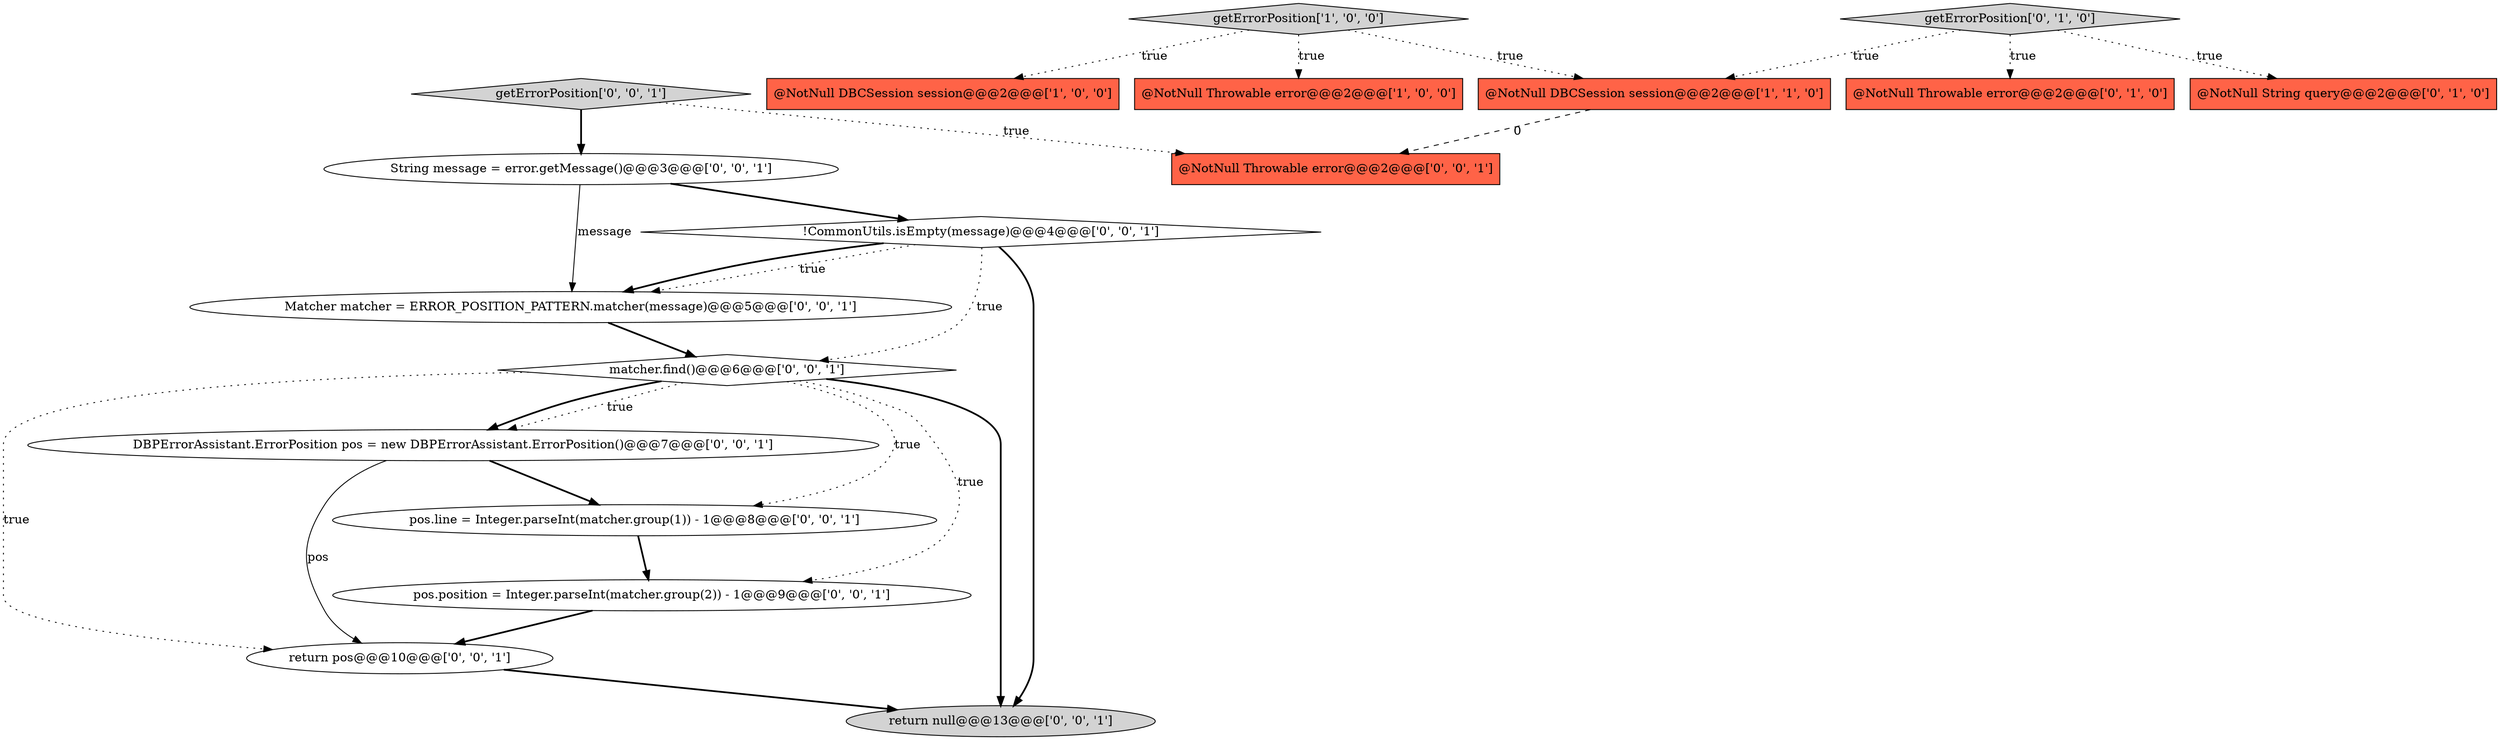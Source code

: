 digraph {
16 [style = filled, label = "getErrorPosition['0', '0', '1']", fillcolor = lightgray, shape = diamond image = "AAA0AAABBB3BBB"];
1 [style = filled, label = "getErrorPosition['1', '0', '0']", fillcolor = lightgray, shape = diamond image = "AAA0AAABBB1BBB"];
4 [style = filled, label = "getErrorPosition['0', '1', '0']", fillcolor = lightgray, shape = diamond image = "AAA0AAABBB2BBB"];
14 [style = filled, label = "return null@@@13@@@['0', '0', '1']", fillcolor = lightgray, shape = ellipse image = "AAA0AAABBB3BBB"];
17 [style = filled, label = "@NotNull Throwable error@@@2@@@['0', '0', '1']", fillcolor = tomato, shape = box image = "AAA0AAABBB3BBB"];
5 [style = filled, label = "@NotNull Throwable error@@@2@@@['0', '1', '0']", fillcolor = tomato, shape = box image = "AAA0AAABBB2BBB"];
10 [style = filled, label = "return pos@@@10@@@['0', '0', '1']", fillcolor = white, shape = ellipse image = "AAA0AAABBB3BBB"];
8 [style = filled, label = "pos.position = Integer.parseInt(matcher.group(2)) - 1@@@9@@@['0', '0', '1']", fillcolor = white, shape = ellipse image = "AAA0AAABBB3BBB"];
11 [style = filled, label = "matcher.find()@@@6@@@['0', '0', '1']", fillcolor = white, shape = diamond image = "AAA0AAABBB3BBB"];
6 [style = filled, label = "@NotNull String query@@@2@@@['0', '1', '0']", fillcolor = tomato, shape = box image = "AAA0AAABBB2BBB"];
13 [style = filled, label = "Matcher matcher = ERROR_POSITION_PATTERN.matcher(message)@@@5@@@['0', '0', '1']", fillcolor = white, shape = ellipse image = "AAA0AAABBB3BBB"];
15 [style = filled, label = "pos.line = Integer.parseInt(matcher.group(1)) - 1@@@8@@@['0', '0', '1']", fillcolor = white, shape = ellipse image = "AAA0AAABBB3BBB"];
3 [style = filled, label = "@NotNull DBCSession session@@@2@@@['1', '1', '0']", fillcolor = tomato, shape = box image = "AAA0AAABBB1BBB"];
2 [style = filled, label = "@NotNull DBCSession session@@@2@@@['1', '0', '0']", fillcolor = tomato, shape = box image = "AAA0AAABBB1BBB"];
12 [style = filled, label = "!CommonUtils.isEmpty(message)@@@4@@@['0', '0', '1']", fillcolor = white, shape = diamond image = "AAA0AAABBB3BBB"];
9 [style = filled, label = "String message = error.getMessage()@@@3@@@['0', '0', '1']", fillcolor = white, shape = ellipse image = "AAA0AAABBB3BBB"];
7 [style = filled, label = "DBPErrorAssistant.ErrorPosition pos = new DBPErrorAssistant.ErrorPosition()@@@7@@@['0', '0', '1']", fillcolor = white, shape = ellipse image = "AAA0AAABBB3BBB"];
0 [style = filled, label = "@NotNull Throwable error@@@2@@@['1', '0', '0']", fillcolor = tomato, shape = box image = "AAA0AAABBB1BBB"];
3->17 [style = dashed, label="0"];
11->10 [style = dotted, label="true"];
4->3 [style = dotted, label="true"];
1->0 [style = dotted, label="true"];
12->14 [style = bold, label=""];
12->11 [style = dotted, label="true"];
12->13 [style = dotted, label="true"];
11->7 [style = dotted, label="true"];
11->14 [style = bold, label=""];
12->13 [style = bold, label=""];
11->7 [style = bold, label=""];
11->8 [style = dotted, label="true"];
13->11 [style = bold, label=""];
1->3 [style = dotted, label="true"];
7->10 [style = solid, label="pos"];
11->15 [style = dotted, label="true"];
4->5 [style = dotted, label="true"];
1->2 [style = dotted, label="true"];
7->15 [style = bold, label=""];
4->6 [style = dotted, label="true"];
16->17 [style = dotted, label="true"];
15->8 [style = bold, label=""];
9->13 [style = solid, label="message"];
10->14 [style = bold, label=""];
8->10 [style = bold, label=""];
9->12 [style = bold, label=""];
16->9 [style = bold, label=""];
}
